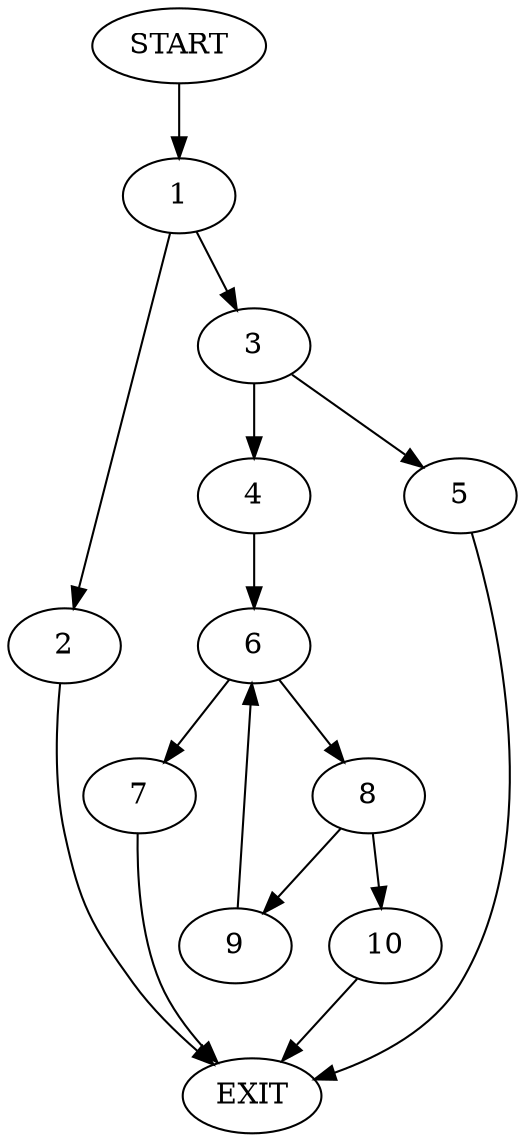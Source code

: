 digraph {
0 [label="START"]
11 [label="EXIT"]
0 -> 1
1 -> 2
1 -> 3
3 -> 4
3 -> 5
2 -> 11
4 -> 6
5 -> 11
6 -> 7
6 -> 8
8 -> 9
8 -> 10
7 -> 11
10 -> 11
9 -> 6
}
